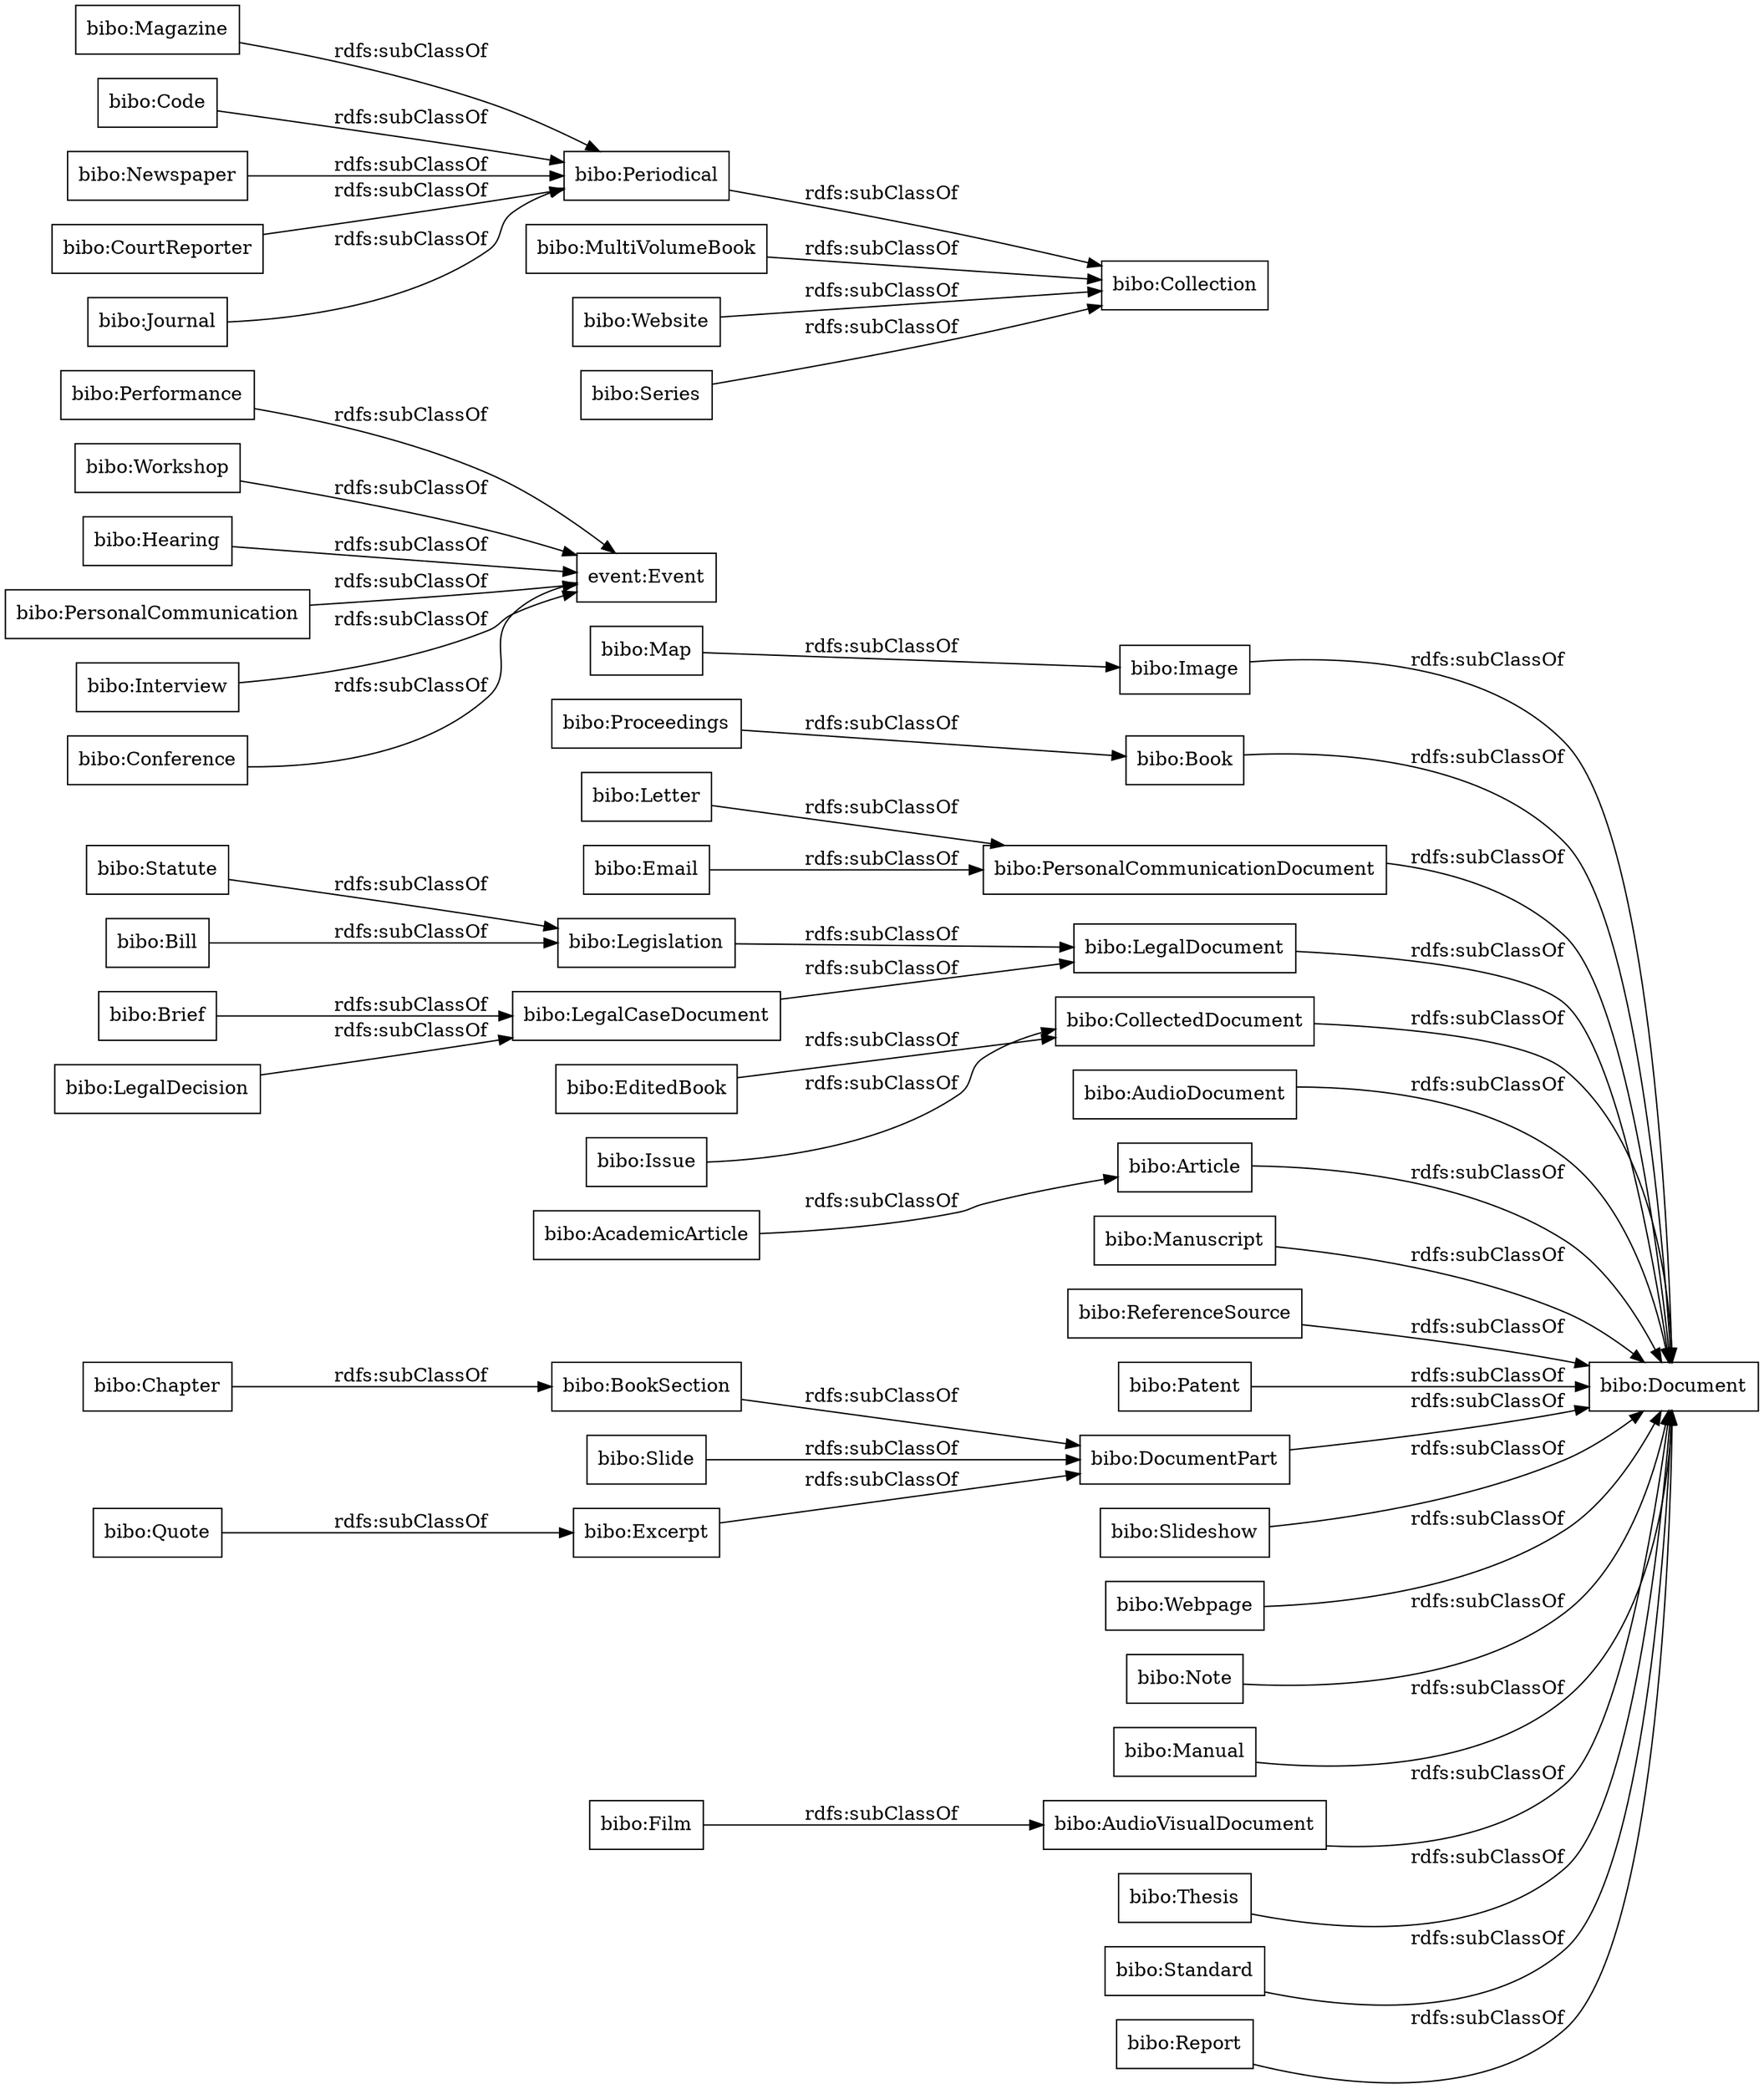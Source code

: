 digraph ar2dtool_diagram { 
rankdir=LR;
size="1000"
node [shape = rectangle, color="black"]; "bibo:Map" "bibo:Document" "bibo:Book" "bibo:Chapter" "bibo:PersonalCommunicationDocument" "bibo:Statute" "bibo:LegalDocument" "bibo:Performance" "bibo:Workshop" "bibo:CollectedDocument" "bibo:AcademicArticle" "bibo:Legislation" "bibo:BookSection" "bibo:Hearing" "bibo:Magazine" "bibo:AudioDocument" "bibo:Article" "bibo:Bill" "bibo:Manuscript" "bibo:Code" "bibo:PersonalCommunication" "bibo:Brief" "bibo:ReferenceSource" "bibo:Newspaper" "bibo:MultiVolumeBook" "bibo:Patent" "bibo:CourtReporter" "bibo:LegalCaseDocument" "event:Event" "bibo:DocumentPart" "bibo:Film" "bibo:Proceedings" "bibo:Periodical" "bibo:Website" "bibo:Slideshow" "bibo:Collection" "bibo:Webpage" "bibo:Note" "bibo:Manual" "bibo:AudioVisualDocument" "bibo:Image" "bibo:Thesis" "bibo:Letter" "bibo:EditedBook" "bibo:Series" "bibo:Journal" "bibo:Standard" "bibo:LegalDecision" "bibo:Interview" "bibo:Slide" "bibo:Report" "bibo:Conference" "bibo:Quote" "bibo:Excerpt" "bibo:Email" "bibo:Issue" ; /*classes style*/
	"bibo:Slide" -> "bibo:DocumentPart" [ label = "rdfs:subClassOf" ];
	"bibo:Report" -> "bibo:Document" [ label = "rdfs:subClassOf" ];
	"bibo:Series" -> "bibo:Collection" [ label = "rdfs:subClassOf" ];
	"bibo:LegalCaseDocument" -> "bibo:LegalDocument" [ label = "rdfs:subClassOf" ];
	"bibo:LegalDecision" -> "bibo:LegalCaseDocument" [ label = "rdfs:subClassOf" ];
	"bibo:Workshop" -> "event:Event" [ label = "rdfs:subClassOf" ];
	"bibo:Standard" -> "bibo:Document" [ label = "rdfs:subClassOf" ];
	"bibo:Letter" -> "bibo:PersonalCommunicationDocument" [ label = "rdfs:subClassOf" ];
	"bibo:CourtReporter" -> "bibo:Periodical" [ label = "rdfs:subClassOf" ];
	"bibo:Article" -> "bibo:Document" [ label = "rdfs:subClassOf" ];
	"bibo:Thesis" -> "bibo:Document" [ label = "rdfs:subClassOf" ];
	"bibo:Slideshow" -> "bibo:Document" [ label = "rdfs:subClassOf" ];
	"bibo:Legislation" -> "bibo:LegalDocument" [ label = "rdfs:subClassOf" ];
	"bibo:Website" -> "bibo:Collection" [ label = "rdfs:subClassOf" ];
	"bibo:Note" -> "bibo:Document" [ label = "rdfs:subClassOf" ];
	"bibo:Magazine" -> "bibo:Periodical" [ label = "rdfs:subClassOf" ];
	"bibo:Film" -> "bibo:AudioVisualDocument" [ label = "rdfs:subClassOf" ];
	"bibo:Issue" -> "bibo:CollectedDocument" [ label = "rdfs:subClassOf" ];
	"bibo:Newspaper" -> "bibo:Periodical" [ label = "rdfs:subClassOf" ];
	"bibo:Excerpt" -> "bibo:DocumentPart" [ label = "rdfs:subClassOf" ];
	"bibo:Performance" -> "event:Event" [ label = "rdfs:subClassOf" ];
	"bibo:Manuscript" -> "bibo:Document" [ label = "rdfs:subClassOf" ];
	"bibo:Interview" -> "event:Event" [ label = "rdfs:subClassOf" ];
	"bibo:DocumentPart" -> "bibo:Document" [ label = "rdfs:subClassOf" ];
	"bibo:Hearing" -> "event:Event" [ label = "rdfs:subClassOf" ];
	"bibo:Patent" -> "bibo:Document" [ label = "rdfs:subClassOf" ];
	"bibo:Periodical" -> "bibo:Collection" [ label = "rdfs:subClassOf" ];
	"bibo:Code" -> "bibo:Periodical" [ label = "rdfs:subClassOf" ];
	"bibo:Manual" -> "bibo:Document" [ label = "rdfs:subClassOf" ];
	"bibo:AcademicArticle" -> "bibo:Article" [ label = "rdfs:subClassOf" ];
	"bibo:Email" -> "bibo:PersonalCommunicationDocument" [ label = "rdfs:subClassOf" ];
	"bibo:Book" -> "bibo:Document" [ label = "rdfs:subClassOf" ];
	"bibo:Statute" -> "bibo:Legislation" [ label = "rdfs:subClassOf" ];
	"bibo:AudioDocument" -> "bibo:Document" [ label = "rdfs:subClassOf" ];
	"bibo:PersonalCommunication" -> "event:Event" [ label = "rdfs:subClassOf" ];
	"bibo:Map" -> "bibo:Image" [ label = "rdfs:subClassOf" ];
	"bibo:Quote" -> "bibo:Excerpt" [ label = "rdfs:subClassOf" ];
	"bibo:Journal" -> "bibo:Periodical" [ label = "rdfs:subClassOf" ];
	"bibo:MultiVolumeBook" -> "bibo:Collection" [ label = "rdfs:subClassOf" ];
	"bibo:CollectedDocument" -> "bibo:Document" [ label = "rdfs:subClassOf" ];
	"bibo:Conference" -> "event:Event" [ label = "rdfs:subClassOf" ];
	"bibo:EditedBook" -> "bibo:CollectedDocument" [ label = "rdfs:subClassOf" ];
	"bibo:Image" -> "bibo:Document" [ label = "rdfs:subClassOf" ];
	"bibo:AudioVisualDocument" -> "bibo:Document" [ label = "rdfs:subClassOf" ];
	"bibo:BookSection" -> "bibo:DocumentPart" [ label = "rdfs:subClassOf" ];
	"bibo:Webpage" -> "bibo:Document" [ label = "rdfs:subClassOf" ];
	"bibo:ReferenceSource" -> "bibo:Document" [ label = "rdfs:subClassOf" ];
	"bibo:Chapter" -> "bibo:BookSection" [ label = "rdfs:subClassOf" ];
	"bibo:Brief" -> "bibo:LegalCaseDocument" [ label = "rdfs:subClassOf" ];
	"bibo:PersonalCommunicationDocument" -> "bibo:Document" [ label = "rdfs:subClassOf" ];
	"bibo:Proceedings" -> "bibo:Book" [ label = "rdfs:subClassOf" ];
	"bibo:LegalDocument" -> "bibo:Document" [ label = "rdfs:subClassOf" ];
	"bibo:Bill" -> "bibo:Legislation" [ label = "rdfs:subClassOf" ];

}
